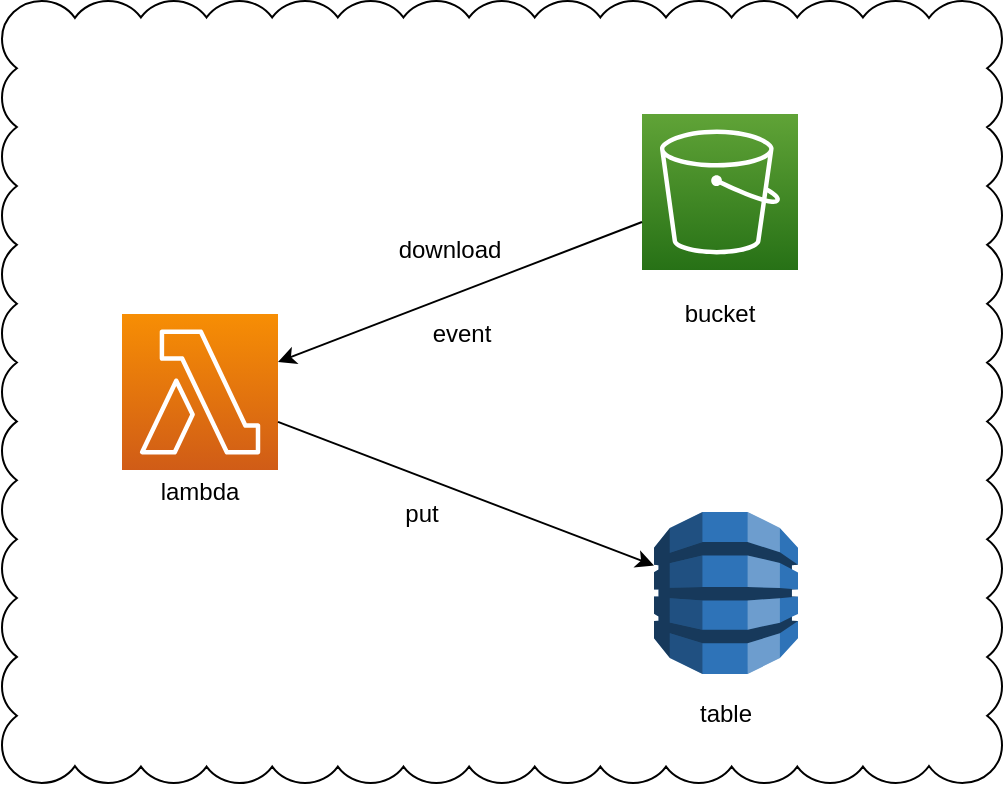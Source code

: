 <mxfile version="13.1.1" type="device"><diagram id="I4ZaB7VfFNXqFK_oCfMK" name="Page-1"><mxGraphModel dx="1419" dy="970" grid="1" gridSize="10" guides="1" tooltips="1" connect="1" arrows="1" fold="1" page="1" pageScale="1" pageWidth="827" pageHeight="1169" math="0" shadow="0"><root><mxCell id="0"/><mxCell id="1" parent="0"/><mxCell id="hQyoXrXYF44xMR640TBz-1" value="" style="whiteSpace=wrap;html=1;shape=mxgraph.basic.cloud_rect" vertex="1" parent="1"><mxGeometry x="170" y="93.5" width="500" height="391" as="geometry"/></mxCell><mxCell id="hQyoXrXYF44xMR640TBz-2" value="" style="outlineConnect=0;fontColor=#232F3E;gradientColor=#F78E04;gradientDirection=north;fillColor=#D05C17;strokeColor=#ffffff;dashed=0;verticalLabelPosition=bottom;verticalAlign=top;align=center;html=1;fontSize=12;fontStyle=0;aspect=fixed;shape=mxgraph.aws4.resourceIcon;resIcon=mxgraph.aws4.lambda;" vertex="1" parent="1"><mxGeometry x="230" y="250" width="78" height="78" as="geometry"/></mxCell><mxCell id="hQyoXrXYF44xMR640TBz-4" value="" style="outlineConnect=0;fontColor=#232F3E;gradientColor=#60A337;gradientDirection=north;fillColor=#277116;strokeColor=#ffffff;dashed=0;verticalLabelPosition=bottom;verticalAlign=top;align=center;html=1;fontSize=12;fontStyle=0;aspect=fixed;shape=mxgraph.aws4.resourceIcon;resIcon=mxgraph.aws4.s3;" vertex="1" parent="1"><mxGeometry x="490" y="150" width="78" height="78" as="geometry"/></mxCell><mxCell id="hQyoXrXYF44xMR640TBz-5" value="" style="outlineConnect=0;dashed=0;verticalLabelPosition=bottom;verticalAlign=top;align=center;html=1;shape=mxgraph.aws3.dynamo_db;fillColor=#2E73B8;gradientColor=none;" vertex="1" parent="1"><mxGeometry x="496" y="349" width="72" height="81" as="geometry"/></mxCell><mxCell id="hQyoXrXYF44xMR640TBz-6" value="" style="endArrow=classic;html=1;" edge="1" parent="1" source="hQyoXrXYF44xMR640TBz-2" target="hQyoXrXYF44xMR640TBz-5"><mxGeometry width="50" height="50" relative="1" as="geometry"><mxPoint x="390" y="520" as="sourcePoint"/><mxPoint x="440" y="470" as="targetPoint"/></mxGeometry></mxCell><mxCell id="hQyoXrXYF44xMR640TBz-7" value="put" style="text;html=1;strokeColor=none;fillColor=none;align=center;verticalAlign=middle;whiteSpace=wrap;rounded=0;" vertex="1" parent="1"><mxGeometry x="360" y="340" width="40" height="20" as="geometry"/></mxCell><mxCell id="hQyoXrXYF44xMR640TBz-8" value="" style="endArrow=classic;html=1;" edge="1" parent="1" source="hQyoXrXYF44xMR640TBz-4" target="hQyoXrXYF44xMR640TBz-2"><mxGeometry width="50" height="50" relative="1" as="geometry"><mxPoint x="320" y="210" as="sourcePoint"/><mxPoint x="370" y="160" as="targetPoint"/></mxGeometry></mxCell><mxCell id="hQyoXrXYF44xMR640TBz-9" value="download" style="text;html=1;strokeColor=none;fillColor=none;align=center;verticalAlign=middle;whiteSpace=wrap;rounded=0;" vertex="1" parent="1"><mxGeometry x="374" y="208" width="40" height="20" as="geometry"/></mxCell><mxCell id="hQyoXrXYF44xMR640TBz-10" value="event" style="text;html=1;strokeColor=none;fillColor=none;align=center;verticalAlign=middle;whiteSpace=wrap;rounded=0;" vertex="1" parent="1"><mxGeometry x="380" y="250" width="40" height="20" as="geometry"/></mxCell><mxCell id="hQyoXrXYF44xMR640TBz-12" value="table" style="text;html=1;strokeColor=none;fillColor=none;align=center;verticalAlign=middle;whiteSpace=wrap;rounded=0;" vertex="1" parent="1"><mxGeometry x="512" y="440" width="40" height="20" as="geometry"/></mxCell><mxCell id="hQyoXrXYF44xMR640TBz-13" value="bucket" style="text;html=1;strokeColor=none;fillColor=none;align=center;verticalAlign=middle;whiteSpace=wrap;rounded=0;" vertex="1" parent="1"><mxGeometry x="509" y="240" width="40" height="20" as="geometry"/></mxCell><mxCell id="hQyoXrXYF44xMR640TBz-14" value="lambda" style="text;html=1;strokeColor=none;fillColor=none;align=center;verticalAlign=middle;whiteSpace=wrap;rounded=0;" vertex="1" parent="1"><mxGeometry x="249" y="329" width="40" height="20" as="geometry"/></mxCell></root></mxGraphModel></diagram></mxfile>